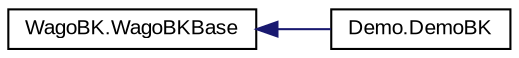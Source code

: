 digraph "Graphical Class Hierarchy"
{
  edge [fontname="Arial",fontsize="10",labelfontname="Arial",labelfontsize="10"];
  node [fontname="Arial",fontsize="10",shape=record];
  rankdir="LR";
  Node1 [label="WagoBK.WagoBKBase",height=0.2,width=0.4,color="black", fillcolor="white", style="filled",URL="$class_wago_b_k_1_1_wago_b_k_base.html"];
  Node1 -> Node2 [dir="back",color="midnightblue",fontsize="10",style="solid",fontname="Arial"];
  Node2 [label="Demo.DemoBK",height=0.2,width=0.4,color="black", fillcolor="white", style="filled",URL="$class_demo_1_1_demo_b_k.html"];
}
